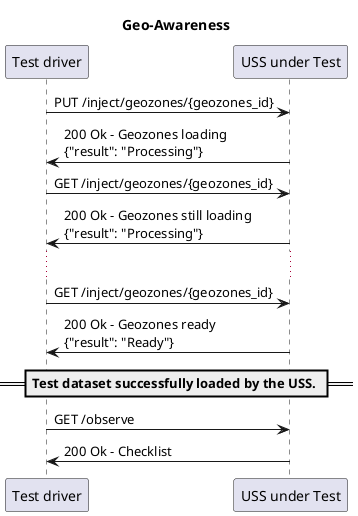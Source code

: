 @startuml
title Geo-Awareness

participant TD as "Test driver"
participant U as "USS under Test"

TD -> U: PUT /inject/geozones/{geozones_id}
TD <- U: 200 Ok - Geozones loading\n{"result": "Processing"}

TD -> U: GET /inject/geozones/{geozones_id}
TD <- U: 200 Ok - Geozones still loading\n{"result": "Processing"}

...

TD -> U: GET /inject/geozones/{geozones_id}
TD <- U: 200 Ok - Geozones ready\n{"result": "Ready"}

== Test dataset successfully loaded by the USS. ==

TD -> U: GET /observe
TD <- U: 200 Ok - Checklist

@enduml